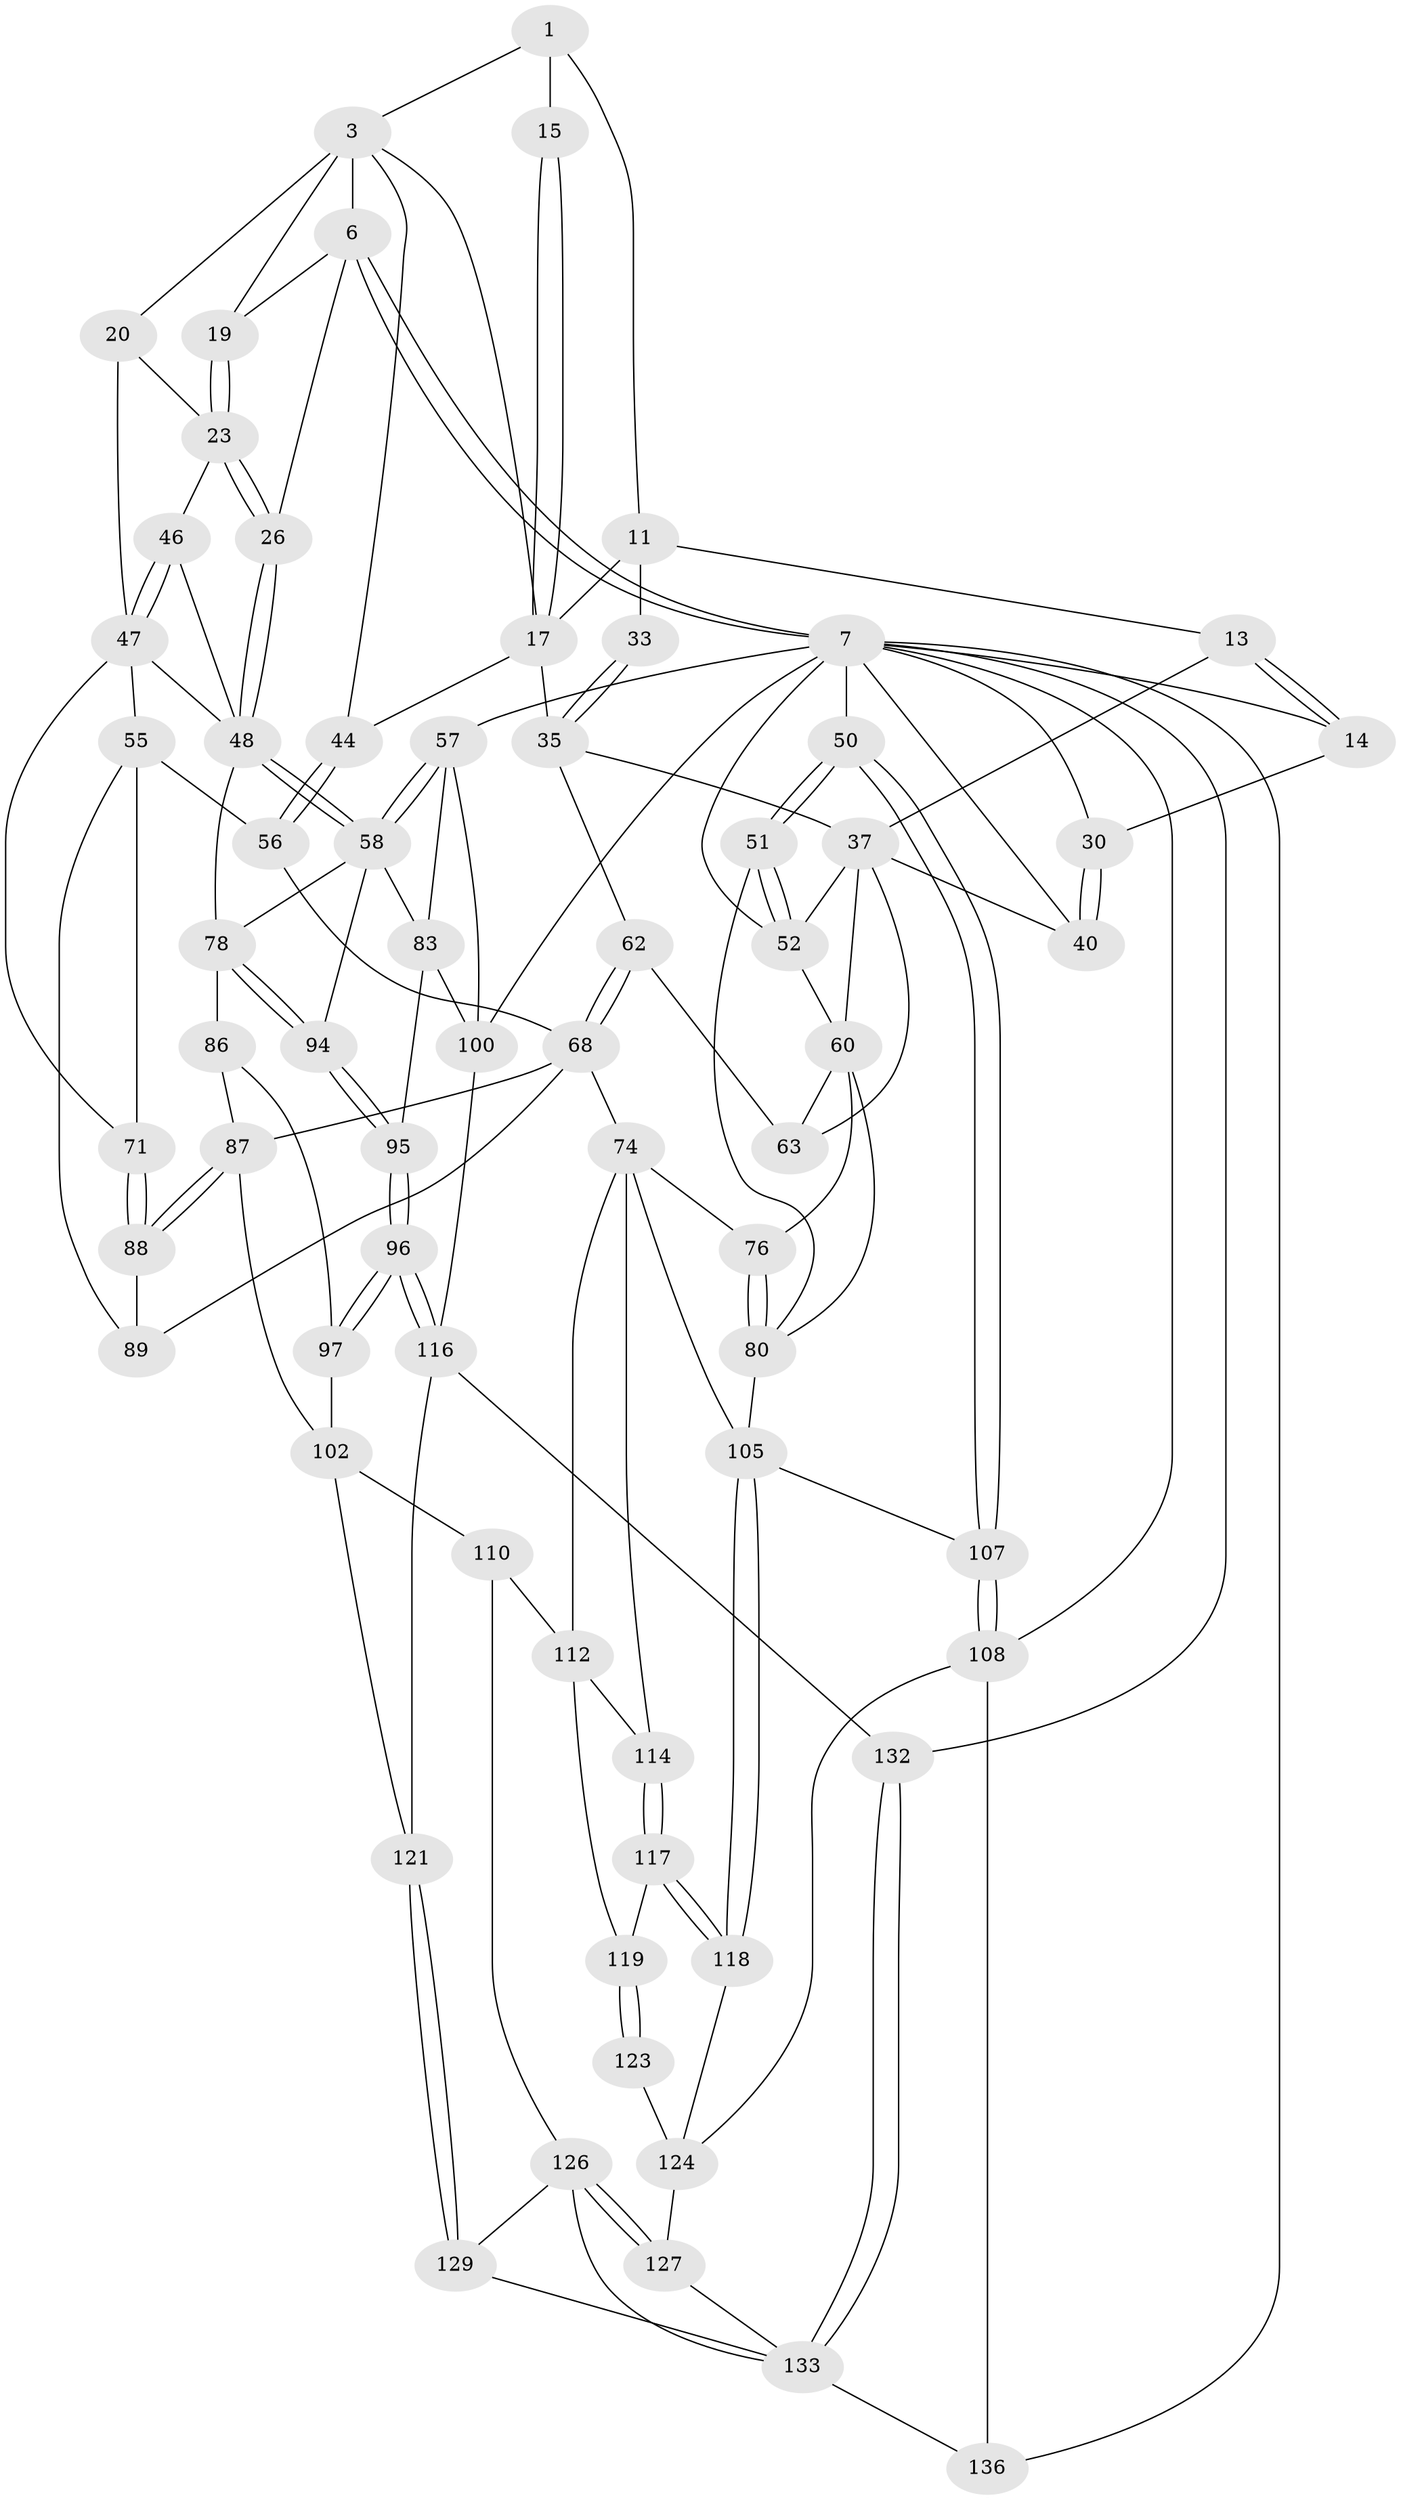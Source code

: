 // original degree distribution, {3: 0.014705882352941176, 4: 0.2647058823529412, 6: 0.25, 5: 0.47058823529411764}
// Generated by graph-tools (version 1.1) at 2025/17/03/09/25 04:17:05]
// undirected, 68 vertices, 157 edges
graph export_dot {
graph [start="1"]
  node [color=gray90,style=filled];
  1 [pos="+0.3663505821592793+0",super="+2+10"];
  3 [pos="+0.5946651733299453+0",super="+4+16"];
  6 [pos="+0.9588887568892178+0",super="+18"];
  7 [pos="+1+0",super="+99+8+27"];
  11 [pos="+0.32911102115708507+0.04035917772727952",super="+12+32"];
  13 [pos="+0.21666709517896304+0.0884272211496031"];
  14 [pos="+0.18089791317688503+0.05167961771508057"];
  15 [pos="+0.4467194558204033+0.08748595617456643"];
  17 [pos="+0.4650250700531077+0.14242947409243734",super="+31"];
  19 [pos="+0.9023218447167316+0.06850341804017533"];
  20 [pos="+0.7440579103304001+0.10212735209554907",super="+21"];
  23 [pos="+0.8327830734348148+0.1625142446567078",super="+24"];
  26 [pos="+0.876526178071557+0.20414984844884734"];
  30 [pos="+0.10188513401997738+0.09058925561175837"];
  33 [pos="+0.32989409836498496+0.14679763480845526",super="+34"];
  35 [pos="+0.29756567689907576+0.21280445368015952",super="+36"];
  37 [pos="+0.23665008936217616+0.22722968380468642",super="+38+59"];
  40 [pos="+0.1634973500938947+0.19160334196390438"];
  44 [pos="+0.5572879914184294+0.23173831050874663",super="+45"];
  46 [pos="+0.7392207328197007+0.2806256248302639"];
  47 [pos="+0.6781367587967402+0.2510036905019565",super="+54"];
  48 [pos="+0.9346032856176899+0.28101814695886834",super="+49"];
  50 [pos="+0+0.3748263649704744"];
  51 [pos="+0+0.373197122331086"];
  52 [pos="+0+0.36401010022222097",super="+53"];
  55 [pos="+0.6007322340832675+0.3120719067614583",super="+69"];
  56 [pos="+0.5629509344343179+0.27475345471657797",super="+64"];
  57 [pos="+1+0.2524982808302358",super="+82"];
  58 [pos="+0.9518517272533772+0.28791322083006",super="+77"];
  60 [pos="+0.18547672949196903+0.35849363290929903",super="+72+61"];
  62 [pos="+0.3680173585059579+0.28954046151420787"];
  63 [pos="+0.2756885278208654+0.3655183030187822"];
  68 [pos="+0.4277193036895446+0.4024771493066717",super="+73"];
  71 [pos="+0.686802476455308+0.40482802273574536"];
  74 [pos="+0.338902785339309+0.5370361467661438",super="+75"];
  76 [pos="+0.30201914968931737+0.5246261813062132"];
  78 [pos="+0.8380641893432458+0.4809179969031442",super="+79"];
  80 [pos="+0.1907715574610778+0.5161818652434655",super="+81"];
  83 [pos="+1+0.5725696285137322",super="+101"];
  86 [pos="+0.6841324457967598+0.5441504137268245",super="+98"];
  87 [pos="+0.6717089663572916+0.540861380246536",super="+92"];
  88 [pos="+0.6850908724089699+0.40704492921853097",super="+91"];
  89 [pos="+0.546685917411282+0.4478116548929056"];
  94 [pos="+0.8603693598341925+0.5272263454190762"];
  95 [pos="+0.8546315948339614+0.6226192604095393"];
  96 [pos="+0.8249801503276627+0.6553671415889739"];
  97 [pos="+0.7931378587957588+0.6511767910563981"];
  100 [pos="+1+1",super="+115"];
  102 [pos="+0.751166179302159+0.6706337108205536",super="+103+122"];
  105 [pos="+0.15879328973877602+0.7732453968793476",super="+106"];
  107 [pos="+0+0.8728790314434104"];
  108 [pos="+0+1",super="+131"];
  110 [pos="+0.5325915262346991+0.7635487912210626",super="+111"];
  112 [pos="+0.4864512642148084+0.76973974767114",super="+113"];
  114 [pos="+0.3424747541434341+0.7144345319256423"];
  116 [pos="+0.885130898692976+0.8106141130755163",super="+120"];
  117 [pos="+0.3566737960462261+0.7829598300731643"];
  118 [pos="+0.2458405589519713+0.8352781182034803"];
  119 [pos="+0.4817272222149048+0.7721318094111318"];
  121 [pos="+0.7334834699504638+0.8574539260992523"];
  123 [pos="+0.4489916788177814+0.8488993093827053"];
  124 [pos="+0.3593669492547212+0.906006337057056",super="+125+128"];
  126 [pos="+0.5634860188343537+0.9286909557100246",super="+130"];
  127 [pos="+0.47358623134100114+1"];
  129 [pos="+0.6997128449879924+0.9094677465815537"];
  132 [pos="+0.8805133520292279+1"];
  133 [pos="+0.7410485484525267+1",super="+134+135"];
  136 [pos="+0.3150401356449056+1"];
  1 -- 3;
  1 -- 15 [weight=2];
  1 -- 11;
  3 -- 19;
  3 -- 20 [weight=2];
  3 -- 6;
  3 -- 17;
  3 -- 44;
  6 -- 7 [weight=2];
  6 -- 7;
  6 -- 26;
  6 -- 19;
  7 -- 100;
  7 -- 132;
  7 -- 136;
  7 -- 40;
  7 -- 108;
  7 -- 14;
  7 -- 50;
  7 -- 52;
  7 -- 30;
  7 -- 57;
  11 -- 13;
  11 -- 33 [weight=2];
  11 -- 17;
  13 -- 14;
  13 -- 14;
  13 -- 37;
  14 -- 30;
  15 -- 17;
  15 -- 17;
  17 -- 44;
  17 -- 35;
  19 -- 23;
  19 -- 23;
  20 -- 23;
  20 -- 47;
  23 -- 26;
  23 -- 26;
  23 -- 46;
  26 -- 48;
  26 -- 48;
  30 -- 40;
  30 -- 40;
  33 -- 35 [weight=2];
  33 -- 35;
  35 -- 37;
  35 -- 62;
  37 -- 40;
  37 -- 52;
  37 -- 60;
  37 -- 63;
  44 -- 56 [weight=2];
  44 -- 56;
  46 -- 47;
  46 -- 47;
  46 -- 48;
  47 -- 55;
  47 -- 71;
  47 -- 48;
  48 -- 58;
  48 -- 58;
  48 -- 78;
  50 -- 51;
  50 -- 51;
  50 -- 107;
  50 -- 107;
  51 -- 52;
  51 -- 52;
  51 -- 80;
  52 -- 60;
  55 -- 56 [weight=2];
  55 -- 89;
  55 -- 71;
  56 -- 68;
  57 -- 58;
  57 -- 58;
  57 -- 83;
  57 -- 100;
  58 -- 78;
  58 -- 83;
  58 -- 94;
  60 -- 76;
  60 -- 63;
  60 -- 80;
  62 -- 63;
  62 -- 68;
  62 -- 68;
  68 -- 89;
  68 -- 74;
  68 -- 87;
  71 -- 88;
  71 -- 88;
  74 -- 105;
  74 -- 76;
  74 -- 114;
  74 -- 112;
  76 -- 80;
  76 -- 80;
  78 -- 94;
  78 -- 94;
  78 -- 86 [weight=2];
  80 -- 105;
  83 -- 95;
  83 -- 100;
  86 -- 87;
  86 -- 97;
  87 -- 88 [weight=2];
  87 -- 88;
  87 -- 102;
  88 -- 89;
  94 -- 95;
  94 -- 95;
  95 -- 96;
  95 -- 96;
  96 -- 97;
  96 -- 97;
  96 -- 116;
  96 -- 116;
  97 -- 102;
  100 -- 116;
  102 -- 110 [weight=2];
  102 -- 121;
  105 -- 118;
  105 -- 118;
  105 -- 107;
  107 -- 108;
  107 -- 108;
  108 -- 124;
  108 -- 136;
  110 -- 112;
  110 -- 126;
  112 -- 119;
  112 -- 114;
  114 -- 117;
  114 -- 117;
  116 -- 121;
  116 -- 132;
  117 -- 118;
  117 -- 118;
  117 -- 119;
  118 -- 124;
  119 -- 123;
  119 -- 123;
  121 -- 129;
  121 -- 129;
  123 -- 124 [weight=2];
  124 -- 127;
  126 -- 127;
  126 -- 127;
  126 -- 129;
  126 -- 133;
  127 -- 133;
  129 -- 133;
  132 -- 133;
  132 -- 133;
  133 -- 136;
}
